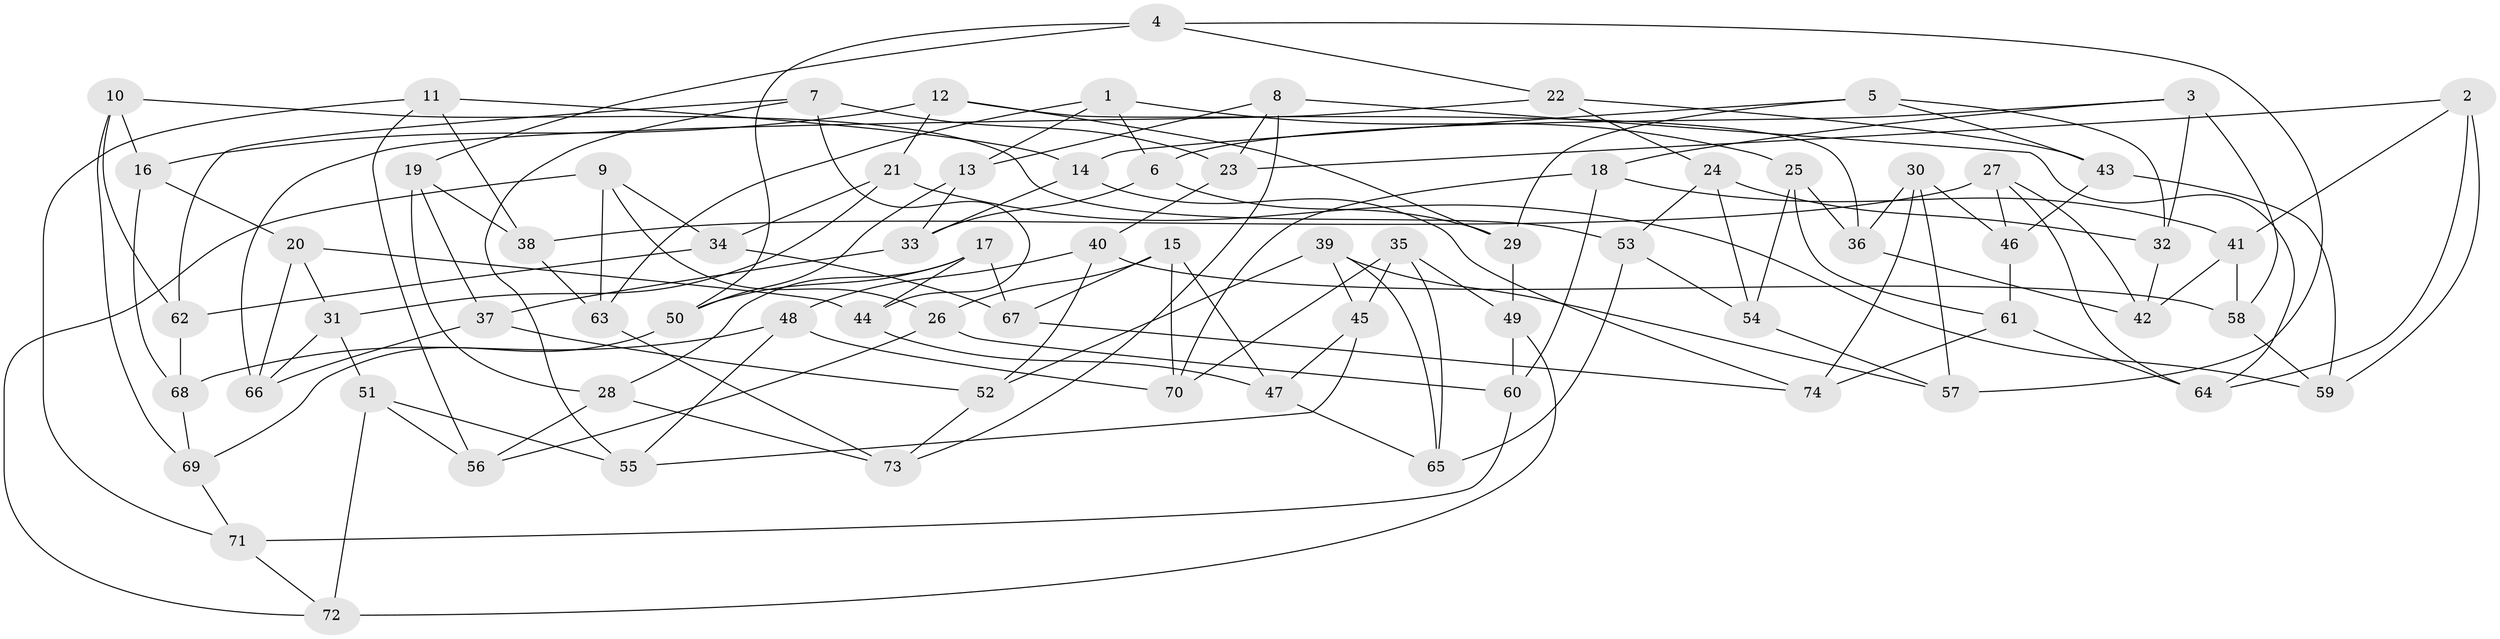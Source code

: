 // coarse degree distribution, {6: 0.5869565217391305, 4: 0.3695652173913043, 5: 0.021739130434782608, 3: 0.021739130434782608}
// Generated by graph-tools (version 1.1) at 2025/42/03/06/25 10:42:20]
// undirected, 74 vertices, 148 edges
graph export_dot {
graph [start="1"]
  node [color=gray90,style=filled];
  1;
  2;
  3;
  4;
  5;
  6;
  7;
  8;
  9;
  10;
  11;
  12;
  13;
  14;
  15;
  16;
  17;
  18;
  19;
  20;
  21;
  22;
  23;
  24;
  25;
  26;
  27;
  28;
  29;
  30;
  31;
  32;
  33;
  34;
  35;
  36;
  37;
  38;
  39;
  40;
  41;
  42;
  43;
  44;
  45;
  46;
  47;
  48;
  49;
  50;
  51;
  52;
  53;
  54;
  55;
  56;
  57;
  58;
  59;
  60;
  61;
  62;
  63;
  64;
  65;
  66;
  67;
  68;
  69;
  70;
  71;
  72;
  73;
  74;
  1 -- 63;
  1 -- 6;
  1 -- 13;
  1 -- 25;
  2 -- 59;
  2 -- 23;
  2 -- 64;
  2 -- 41;
  3 -- 32;
  3 -- 6;
  3 -- 58;
  3 -- 18;
  4 -- 22;
  4 -- 50;
  4 -- 57;
  4 -- 19;
  5 -- 29;
  5 -- 14;
  5 -- 43;
  5 -- 32;
  6 -- 29;
  6 -- 33;
  7 -- 55;
  7 -- 23;
  7 -- 62;
  7 -- 44;
  8 -- 13;
  8 -- 64;
  8 -- 73;
  8 -- 23;
  9 -- 63;
  9 -- 72;
  9 -- 26;
  9 -- 34;
  10 -- 16;
  10 -- 62;
  10 -- 69;
  10 -- 53;
  11 -- 56;
  11 -- 14;
  11 -- 38;
  11 -- 71;
  12 -- 29;
  12 -- 16;
  12 -- 36;
  12 -- 21;
  13 -- 50;
  13 -- 33;
  14 -- 33;
  14 -- 74;
  15 -- 47;
  15 -- 70;
  15 -- 26;
  15 -- 67;
  16 -- 68;
  16 -- 20;
  17 -- 50;
  17 -- 67;
  17 -- 44;
  17 -- 28;
  18 -- 60;
  18 -- 70;
  18 -- 41;
  19 -- 37;
  19 -- 38;
  19 -- 28;
  20 -- 66;
  20 -- 44;
  20 -- 31;
  21 -- 59;
  21 -- 31;
  21 -- 34;
  22 -- 66;
  22 -- 24;
  22 -- 43;
  23 -- 40;
  24 -- 54;
  24 -- 53;
  24 -- 32;
  25 -- 54;
  25 -- 36;
  25 -- 61;
  26 -- 60;
  26 -- 56;
  27 -- 46;
  27 -- 38;
  27 -- 64;
  27 -- 42;
  28 -- 56;
  28 -- 73;
  29 -- 49;
  30 -- 36;
  30 -- 74;
  30 -- 46;
  30 -- 57;
  31 -- 51;
  31 -- 66;
  32 -- 42;
  33 -- 37;
  34 -- 62;
  34 -- 67;
  35 -- 49;
  35 -- 65;
  35 -- 70;
  35 -- 45;
  36 -- 42;
  37 -- 66;
  37 -- 52;
  38 -- 63;
  39 -- 57;
  39 -- 52;
  39 -- 45;
  39 -- 65;
  40 -- 58;
  40 -- 48;
  40 -- 52;
  41 -- 58;
  41 -- 42;
  43 -- 46;
  43 -- 59;
  44 -- 47;
  45 -- 55;
  45 -- 47;
  46 -- 61;
  47 -- 65;
  48 -- 70;
  48 -- 55;
  48 -- 68;
  49 -- 60;
  49 -- 72;
  50 -- 69;
  51 -- 56;
  51 -- 55;
  51 -- 72;
  52 -- 73;
  53 -- 54;
  53 -- 65;
  54 -- 57;
  58 -- 59;
  60 -- 71;
  61 -- 74;
  61 -- 64;
  62 -- 68;
  63 -- 73;
  67 -- 74;
  68 -- 69;
  69 -- 71;
  71 -- 72;
}
